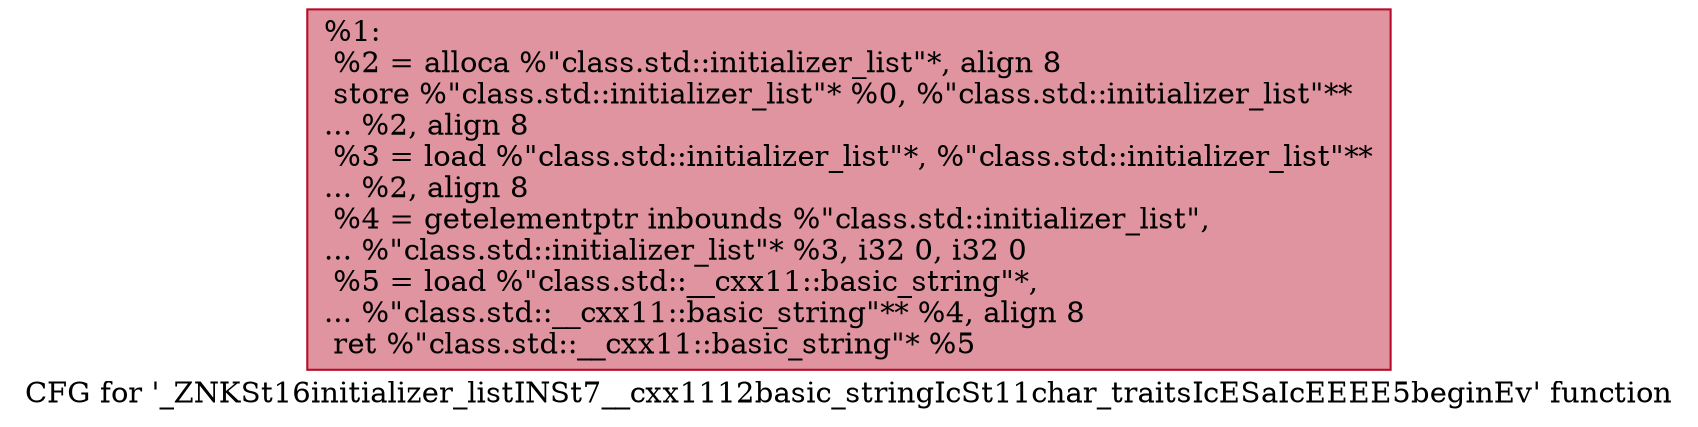 digraph "CFG for '_ZNKSt16initializer_listINSt7__cxx1112basic_stringIcSt11char_traitsIcESaIcEEEE5beginEv' function" {
	label="CFG for '_ZNKSt16initializer_listINSt7__cxx1112basic_stringIcSt11char_traitsIcESaIcEEEE5beginEv' function";

	Node0x5604d2883660 [shape=record,color="#b70d28ff", style=filled, fillcolor="#b70d2870",label="{%1:\l  %2 = alloca %\"class.std::initializer_list\"*, align 8\l  store %\"class.std::initializer_list\"* %0, %\"class.std::initializer_list\"**\l... %2, align 8\l  %3 = load %\"class.std::initializer_list\"*, %\"class.std::initializer_list\"**\l... %2, align 8\l  %4 = getelementptr inbounds %\"class.std::initializer_list\",\l... %\"class.std::initializer_list\"* %3, i32 0, i32 0\l  %5 = load %\"class.std::__cxx11::basic_string\"*,\l... %\"class.std::__cxx11::basic_string\"** %4, align 8\l  ret %\"class.std::__cxx11::basic_string\"* %5\l}"];
}
